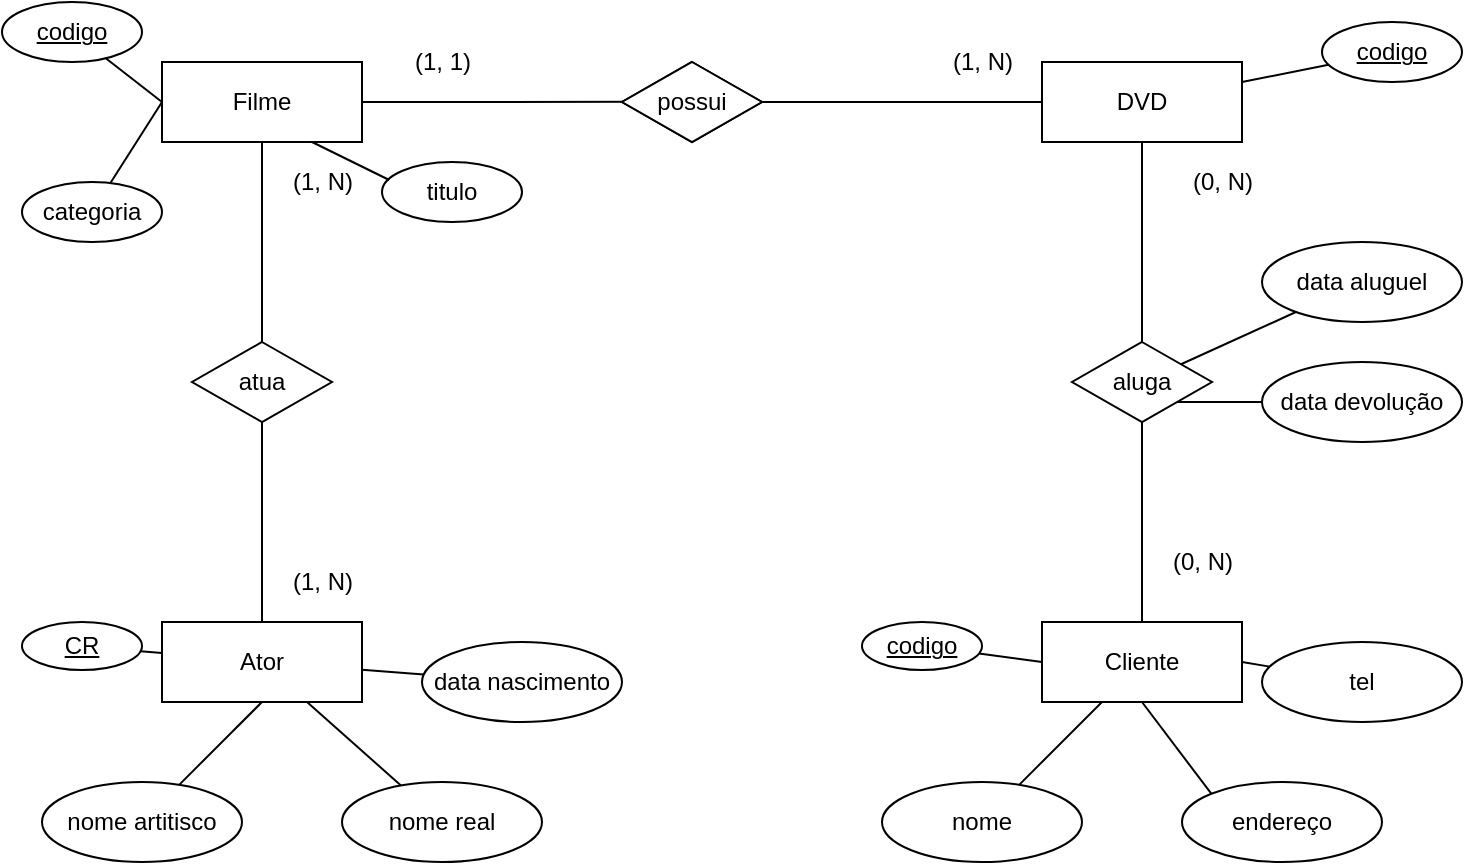 <mxfile version="13.7.1"><diagram id="-3yyBa7J4FyQdfEA-yPU" name="Page-1"><mxGraphModel dx="918" dy="506" grid="1" gridSize="10" guides="1" tooltips="1" connect="1" arrows="1" fold="1" page="1" pageScale="1" pageWidth="827" pageHeight="1169" math="0" shadow="0"><root><mxCell id="0"/><mxCell id="1" parent="0"/><mxCell id="G4jtD5y7NBGCw8CTJjjJ-1" value="Cliente" style="whiteSpace=wrap;html=1;align=center;" vertex="1" parent="1"><mxGeometry x="520" y="360" width="100" height="40" as="geometry"/></mxCell><mxCell id="G4jtD5y7NBGCw8CTJjjJ-2" value="Ator" style="whiteSpace=wrap;html=1;align=center;" vertex="1" parent="1"><mxGeometry x="80" y="360" width="100" height="40" as="geometry"/></mxCell><mxCell id="G4jtD5y7NBGCw8CTJjjJ-3" value="DVD" style="whiteSpace=wrap;html=1;align=center;" vertex="1" parent="1"><mxGeometry x="520" y="80" width="100" height="40" as="geometry"/></mxCell><mxCell id="G4jtD5y7NBGCw8CTJjjJ-9" style="edgeStyle=orthogonalEdgeStyle;rounded=0;orthogonalLoop=1;jettySize=auto;html=1;entryX=0.088;entryY=0.496;entryDx=0;entryDy=0;entryPerimeter=0;endArrow=none;endFill=0;" edge="1" parent="1" source="G4jtD5y7NBGCw8CTJjjJ-4" target="G4jtD5y7NBGCw8CTJjjJ-8"><mxGeometry relative="1" as="geometry"/></mxCell><mxCell id="G4jtD5y7NBGCw8CTJjjJ-4" value="Filme" style="whiteSpace=wrap;html=1;align=center;" vertex="1" parent="1"><mxGeometry x="80" y="80" width="100" height="40" as="geometry"/></mxCell><mxCell id="G4jtD5y7NBGCw8CTJjjJ-6" style="edgeStyle=orthogonalEdgeStyle;rounded=0;orthogonalLoop=1;jettySize=auto;html=1;endArrow=none;endFill=0;" edge="1" parent="1" source="G4jtD5y7NBGCw8CTJjjJ-5" target="G4jtD5y7NBGCw8CTJjjJ-4"><mxGeometry relative="1" as="geometry"/></mxCell><mxCell id="G4jtD5y7NBGCw8CTJjjJ-7" style="edgeStyle=orthogonalEdgeStyle;rounded=0;orthogonalLoop=1;jettySize=auto;html=1;entryX=0.5;entryY=0;entryDx=0;entryDy=0;endArrow=none;endFill=0;" edge="1" parent="1" source="G4jtD5y7NBGCw8CTJjjJ-5" target="G4jtD5y7NBGCw8CTJjjJ-2"><mxGeometry relative="1" as="geometry"/></mxCell><mxCell id="G4jtD5y7NBGCw8CTJjjJ-5" value="atua" style="shape=rhombus;perimeter=rhombusPerimeter;whiteSpace=wrap;html=1;align=center;" vertex="1" parent="1"><mxGeometry x="95" y="220" width="70" height="40" as="geometry"/></mxCell><mxCell id="G4jtD5y7NBGCw8CTJjjJ-10" style="edgeStyle=orthogonalEdgeStyle;rounded=0;orthogonalLoop=1;jettySize=auto;html=1;endArrow=none;endFill=0;" edge="1" parent="1" source="G4jtD5y7NBGCw8CTJjjJ-8" target="G4jtD5y7NBGCw8CTJjjJ-3"><mxGeometry relative="1" as="geometry"/></mxCell><mxCell id="G4jtD5y7NBGCw8CTJjjJ-8" value="possui" style="shape=rhombus;perimeter=rhombusPerimeter;whiteSpace=wrap;html=1;align=center;" vertex="1" parent="1"><mxGeometry x="310" y="80" width="70" height="40" as="geometry"/></mxCell><mxCell id="G4jtD5y7NBGCw8CTJjjJ-11" value="possui" style="shape=rhombus;perimeter=rhombusPerimeter;whiteSpace=wrap;html=1;align=center;" vertex="1" parent="1"><mxGeometry x="310" y="80" width="70" height="40" as="geometry"/></mxCell><mxCell id="G4jtD5y7NBGCw8CTJjjJ-13" style="edgeStyle=orthogonalEdgeStyle;rounded=0;orthogonalLoop=1;jettySize=auto;html=1;entryX=0.5;entryY=1;entryDx=0;entryDy=0;endArrow=none;endFill=0;" edge="1" parent="1" source="G4jtD5y7NBGCw8CTJjjJ-12" target="G4jtD5y7NBGCw8CTJjjJ-3"><mxGeometry relative="1" as="geometry"/></mxCell><mxCell id="G4jtD5y7NBGCw8CTJjjJ-14" style="edgeStyle=orthogonalEdgeStyle;rounded=0;orthogonalLoop=1;jettySize=auto;html=1;endArrow=none;endFill=0;" edge="1" parent="1" source="G4jtD5y7NBGCw8CTJjjJ-12" target="G4jtD5y7NBGCw8CTJjjJ-1"><mxGeometry relative="1" as="geometry"/></mxCell><mxCell id="G4jtD5y7NBGCw8CTJjjJ-12" value="aluga" style="shape=rhombus;perimeter=rhombusPerimeter;whiteSpace=wrap;html=1;align=center;" vertex="1" parent="1"><mxGeometry x="535" y="220" width="70" height="40" as="geometry"/></mxCell><mxCell id="G4jtD5y7NBGCw8CTJjjJ-15" value="(1, N)" style="text;html=1;align=center;verticalAlign=middle;resizable=0;points=[];autosize=1;" vertex="1" parent="1"><mxGeometry x="140" y="130" width="40" height="20" as="geometry"/></mxCell><mxCell id="G4jtD5y7NBGCw8CTJjjJ-16" value="(1, N)" style="text;html=1;align=center;verticalAlign=middle;resizable=0;points=[];autosize=1;" vertex="1" parent="1"><mxGeometry x="140" y="330" width="40" height="20" as="geometry"/></mxCell><mxCell id="G4jtD5y7NBGCw8CTJjjJ-17" value="(1, N)" style="text;html=1;align=center;verticalAlign=middle;resizable=0;points=[];autosize=1;" vertex="1" parent="1"><mxGeometry x="470" y="70" width="40" height="20" as="geometry"/></mxCell><mxCell id="G4jtD5y7NBGCw8CTJjjJ-18" value="(1, 1)" style="text;html=1;align=center;verticalAlign=middle;resizable=0;points=[];autosize=1;" vertex="1" parent="1"><mxGeometry x="200" y="70" width="40" height="20" as="geometry"/></mxCell><mxCell id="G4jtD5y7NBGCw8CTJjjJ-19" value="(0, N)" style="text;html=1;align=center;verticalAlign=middle;resizable=0;points=[];autosize=1;" vertex="1" parent="1"><mxGeometry x="590" y="130" width="40" height="20" as="geometry"/></mxCell><mxCell id="G4jtD5y7NBGCw8CTJjjJ-20" value="(0, N)" style="text;html=1;align=center;verticalAlign=middle;resizable=0;points=[];autosize=1;" vertex="1" parent="1"><mxGeometry x="580" y="320" width="40" height="20" as="geometry"/></mxCell><mxCell id="G4jtD5y7NBGCw8CTJjjJ-22" value="nome artitisco" style="ellipse;whiteSpace=wrap;html=1;align=center;" vertex="1" parent="1"><mxGeometry x="20" y="440" width="100" height="40" as="geometry"/></mxCell><mxCell id="G4jtD5y7NBGCw8CTJjjJ-23" value="nome real" style="ellipse;whiteSpace=wrap;html=1;align=center;" vertex="1" parent="1"><mxGeometry x="170" y="440" width="100" height="40" as="geometry"/></mxCell><mxCell id="G4jtD5y7NBGCw8CTJjjJ-24" value="data nascimento" style="ellipse;whiteSpace=wrap;html=1;align=center;" vertex="1" parent="1"><mxGeometry x="210" y="370" width="100" height="40" as="geometry"/></mxCell><mxCell id="G4jtD5y7NBGCw8CTJjjJ-25" value="" style="endArrow=none;html=1;rounded=0;entryX=0.5;entryY=1;entryDx=0;entryDy=0;" edge="1" parent="1" source="G4jtD5y7NBGCw8CTJjjJ-22" target="G4jtD5y7NBGCw8CTJjjJ-2"><mxGeometry relative="1" as="geometry"><mxPoint x="210" y="310" as="sourcePoint"/><mxPoint x="370" y="310" as="targetPoint"/></mxGeometry></mxCell><mxCell id="G4jtD5y7NBGCw8CTJjjJ-26" value="" style="endArrow=none;html=1;rounded=0;" edge="1" parent="1" source="G4jtD5y7NBGCw8CTJjjJ-2" target="G4jtD5y7NBGCw8CTJjjJ-23"><mxGeometry relative="1" as="geometry"><mxPoint x="210" y="310" as="sourcePoint"/><mxPoint x="370" y="310" as="targetPoint"/></mxGeometry></mxCell><mxCell id="G4jtD5y7NBGCw8CTJjjJ-27" value="" style="endArrow=none;html=1;rounded=0;" edge="1" parent="1" source="G4jtD5y7NBGCw8CTJjjJ-2" target="G4jtD5y7NBGCw8CTJjjJ-24"><mxGeometry relative="1" as="geometry"><mxPoint x="210" y="310" as="sourcePoint"/><mxPoint x="370" y="310" as="targetPoint"/></mxGeometry></mxCell><mxCell id="G4jtD5y7NBGCw8CTJjjJ-28" value="CR" style="ellipse;whiteSpace=wrap;html=1;align=center;fontStyle=4" vertex="1" parent="1"><mxGeometry x="10" y="360" width="60" height="24" as="geometry"/></mxCell><mxCell id="G4jtD5y7NBGCw8CTJjjJ-29" value="" style="endArrow=none;html=1;rounded=0;" edge="1" parent="1" source="G4jtD5y7NBGCw8CTJjjJ-28" target="G4jtD5y7NBGCw8CTJjjJ-2"><mxGeometry relative="1" as="geometry"><mxPoint x="210" y="310" as="sourcePoint"/><mxPoint x="370" y="310" as="targetPoint"/></mxGeometry></mxCell><mxCell id="G4jtD5y7NBGCw8CTJjjJ-30" value="titulo" style="ellipse;whiteSpace=wrap;html=1;align=center;" vertex="1" parent="1"><mxGeometry x="190" y="130" width="70" height="30" as="geometry"/></mxCell><mxCell id="G4jtD5y7NBGCw8CTJjjJ-31" value="categoria" style="ellipse;whiteSpace=wrap;html=1;align=center;" vertex="1" parent="1"><mxGeometry x="10" y="140" width="70" height="30" as="geometry"/></mxCell><mxCell id="G4jtD5y7NBGCw8CTJjjJ-32" value="codigo" style="ellipse;whiteSpace=wrap;html=1;align=center;fontStyle=4" vertex="1" parent="1"><mxGeometry y="50" width="70" height="30" as="geometry"/></mxCell><mxCell id="G4jtD5y7NBGCw8CTJjjJ-33" value="" style="endArrow=none;html=1;rounded=0;entryX=0;entryY=0.5;entryDx=0;entryDy=0;" edge="1" parent="1" source="G4jtD5y7NBGCw8CTJjjJ-32" target="G4jtD5y7NBGCw8CTJjjJ-4"><mxGeometry relative="1" as="geometry"><mxPoint x="210" y="310" as="sourcePoint"/><mxPoint x="100" y="100" as="targetPoint"/></mxGeometry></mxCell><mxCell id="G4jtD5y7NBGCw8CTJjjJ-34" value="" style="endArrow=none;html=1;rounded=0;entryX=0;entryY=0.5;entryDx=0;entryDy=0;" edge="1" parent="1" source="G4jtD5y7NBGCw8CTJjjJ-31"><mxGeometry relative="1" as="geometry"><mxPoint x="51.891" y="78.138" as="sourcePoint"/><mxPoint x="80" y="100" as="targetPoint"/></mxGeometry></mxCell><mxCell id="G4jtD5y7NBGCw8CTJjjJ-35" value="" style="endArrow=none;html=1;rounded=0;entryX=0.052;entryY=0.3;entryDx=0;entryDy=0;entryPerimeter=0;exitX=0.75;exitY=1;exitDx=0;exitDy=0;" edge="1" parent="1" source="G4jtD5y7NBGCw8CTJjjJ-4" target="G4jtD5y7NBGCw8CTJjjJ-30"><mxGeometry relative="1" as="geometry"><mxPoint x="61.891" y="88.138" as="sourcePoint"/><mxPoint x="90" y="110" as="targetPoint"/></mxGeometry></mxCell><mxCell id="G4jtD5y7NBGCw8CTJjjJ-36" value="codigo" style="ellipse;whiteSpace=wrap;html=1;align=center;fontStyle=4" vertex="1" parent="1"><mxGeometry x="660" y="60" width="70" height="30" as="geometry"/></mxCell><mxCell id="G4jtD5y7NBGCw8CTJjjJ-37" value="" style="endArrow=none;html=1;rounded=0;" edge="1" parent="1" source="G4jtD5y7NBGCw8CTJjjJ-3" target="G4jtD5y7NBGCw8CTJjjJ-36"><mxGeometry relative="1" as="geometry"><mxPoint x="210" y="310" as="sourcePoint"/><mxPoint x="370" y="310" as="targetPoint"/></mxGeometry></mxCell><mxCell id="G4jtD5y7NBGCw8CTJjjJ-38" value="nome" style="ellipse;whiteSpace=wrap;html=1;align=center;" vertex="1" parent="1"><mxGeometry x="440" y="440" width="100" height="40" as="geometry"/></mxCell><mxCell id="G4jtD5y7NBGCw8CTJjjJ-39" value="endereço" style="ellipse;whiteSpace=wrap;html=1;align=center;" vertex="1" parent="1"><mxGeometry x="590" y="440" width="100" height="40" as="geometry"/></mxCell><mxCell id="G4jtD5y7NBGCw8CTJjjJ-40" value="tel" style="ellipse;whiteSpace=wrap;html=1;align=center;" vertex="1" parent="1"><mxGeometry x="630" y="370" width="100" height="40" as="geometry"/></mxCell><mxCell id="G4jtD5y7NBGCw8CTJjjJ-41" value="codigo" style="ellipse;whiteSpace=wrap;html=1;align=center;fontStyle=4" vertex="1" parent="1"><mxGeometry x="430" y="360" width="60" height="24" as="geometry"/></mxCell><mxCell id="G4jtD5y7NBGCw8CTJjjJ-42" value="" style="endArrow=none;html=1;rounded=0;" edge="1" parent="1" source="G4jtD5y7NBGCw8CTJjjJ-1" target="G4jtD5y7NBGCw8CTJjjJ-38"><mxGeometry relative="1" as="geometry"><mxPoint x="152.5" y="400.0" as="sourcePoint"/><mxPoint x="199.482" y="441.762" as="targetPoint"/></mxGeometry></mxCell><mxCell id="G4jtD5y7NBGCw8CTJjjJ-43" value="" style="endArrow=none;html=1;rounded=0;entryX=0;entryY=0;entryDx=0;entryDy=0;exitX=0.5;exitY=1;exitDx=0;exitDy=0;" edge="1" parent="1" source="G4jtD5y7NBGCw8CTJjjJ-1" target="G4jtD5y7NBGCw8CTJjjJ-39"><mxGeometry relative="1" as="geometry"><mxPoint x="550" y="400.0" as="sourcePoint"/><mxPoint x="508.57" y="441.43" as="targetPoint"/></mxGeometry></mxCell><mxCell id="G4jtD5y7NBGCw8CTJjjJ-44" value="" style="endArrow=none;html=1;rounded=0;exitX=1;exitY=0.5;exitDx=0;exitDy=0;" edge="1" parent="1" source="G4jtD5y7NBGCw8CTJjjJ-1" target="G4jtD5y7NBGCw8CTJjjJ-40"><mxGeometry relative="1" as="geometry"><mxPoint x="560" y="410.0" as="sourcePoint"/><mxPoint x="518.57" y="451.43" as="targetPoint"/></mxGeometry></mxCell><mxCell id="G4jtD5y7NBGCw8CTJjjJ-45" value="" style="endArrow=none;html=1;rounded=0;exitX=0;exitY=0.5;exitDx=0;exitDy=0;" edge="1" parent="1" source="G4jtD5y7NBGCw8CTJjjJ-1" target="G4jtD5y7NBGCw8CTJjjJ-41"><mxGeometry relative="1" as="geometry"><mxPoint x="570" y="420.0" as="sourcePoint"/><mxPoint x="528.57" y="461.43" as="targetPoint"/></mxGeometry></mxCell><mxCell id="G4jtD5y7NBGCw8CTJjjJ-46" value="data aluguel" style="ellipse;whiteSpace=wrap;html=1;align=center;" vertex="1" parent="1"><mxGeometry x="630" y="170" width="100" height="40" as="geometry"/></mxCell><mxCell id="G4jtD5y7NBGCw8CTJjjJ-47" value="data devolução" style="ellipse;whiteSpace=wrap;html=1;align=center;" vertex="1" parent="1"><mxGeometry x="630" y="230" width="100" height="40" as="geometry"/></mxCell><mxCell id="G4jtD5y7NBGCw8CTJjjJ-48" value="" style="endArrow=none;html=1;rounded=0;" edge="1" parent="1" source="G4jtD5y7NBGCw8CTJjjJ-12" target="G4jtD5y7NBGCw8CTJjjJ-46"><mxGeometry relative="1" as="geometry"><mxPoint x="210" y="310" as="sourcePoint"/><mxPoint x="370" y="310" as="targetPoint"/></mxGeometry></mxCell><mxCell id="G4jtD5y7NBGCw8CTJjjJ-49" value="" style="endArrow=none;html=1;rounded=0;exitX=1;exitY=1;exitDx=0;exitDy=0;" edge="1" parent="1" source="G4jtD5y7NBGCw8CTJjjJ-12" target="G4jtD5y7NBGCw8CTJjjJ-47"><mxGeometry relative="1" as="geometry"><mxPoint x="589.494" y="231.139" as="sourcePoint"/><mxPoint x="646.969" y="205.014" as="targetPoint"/></mxGeometry></mxCell></root></mxGraphModel></diagram></mxfile>